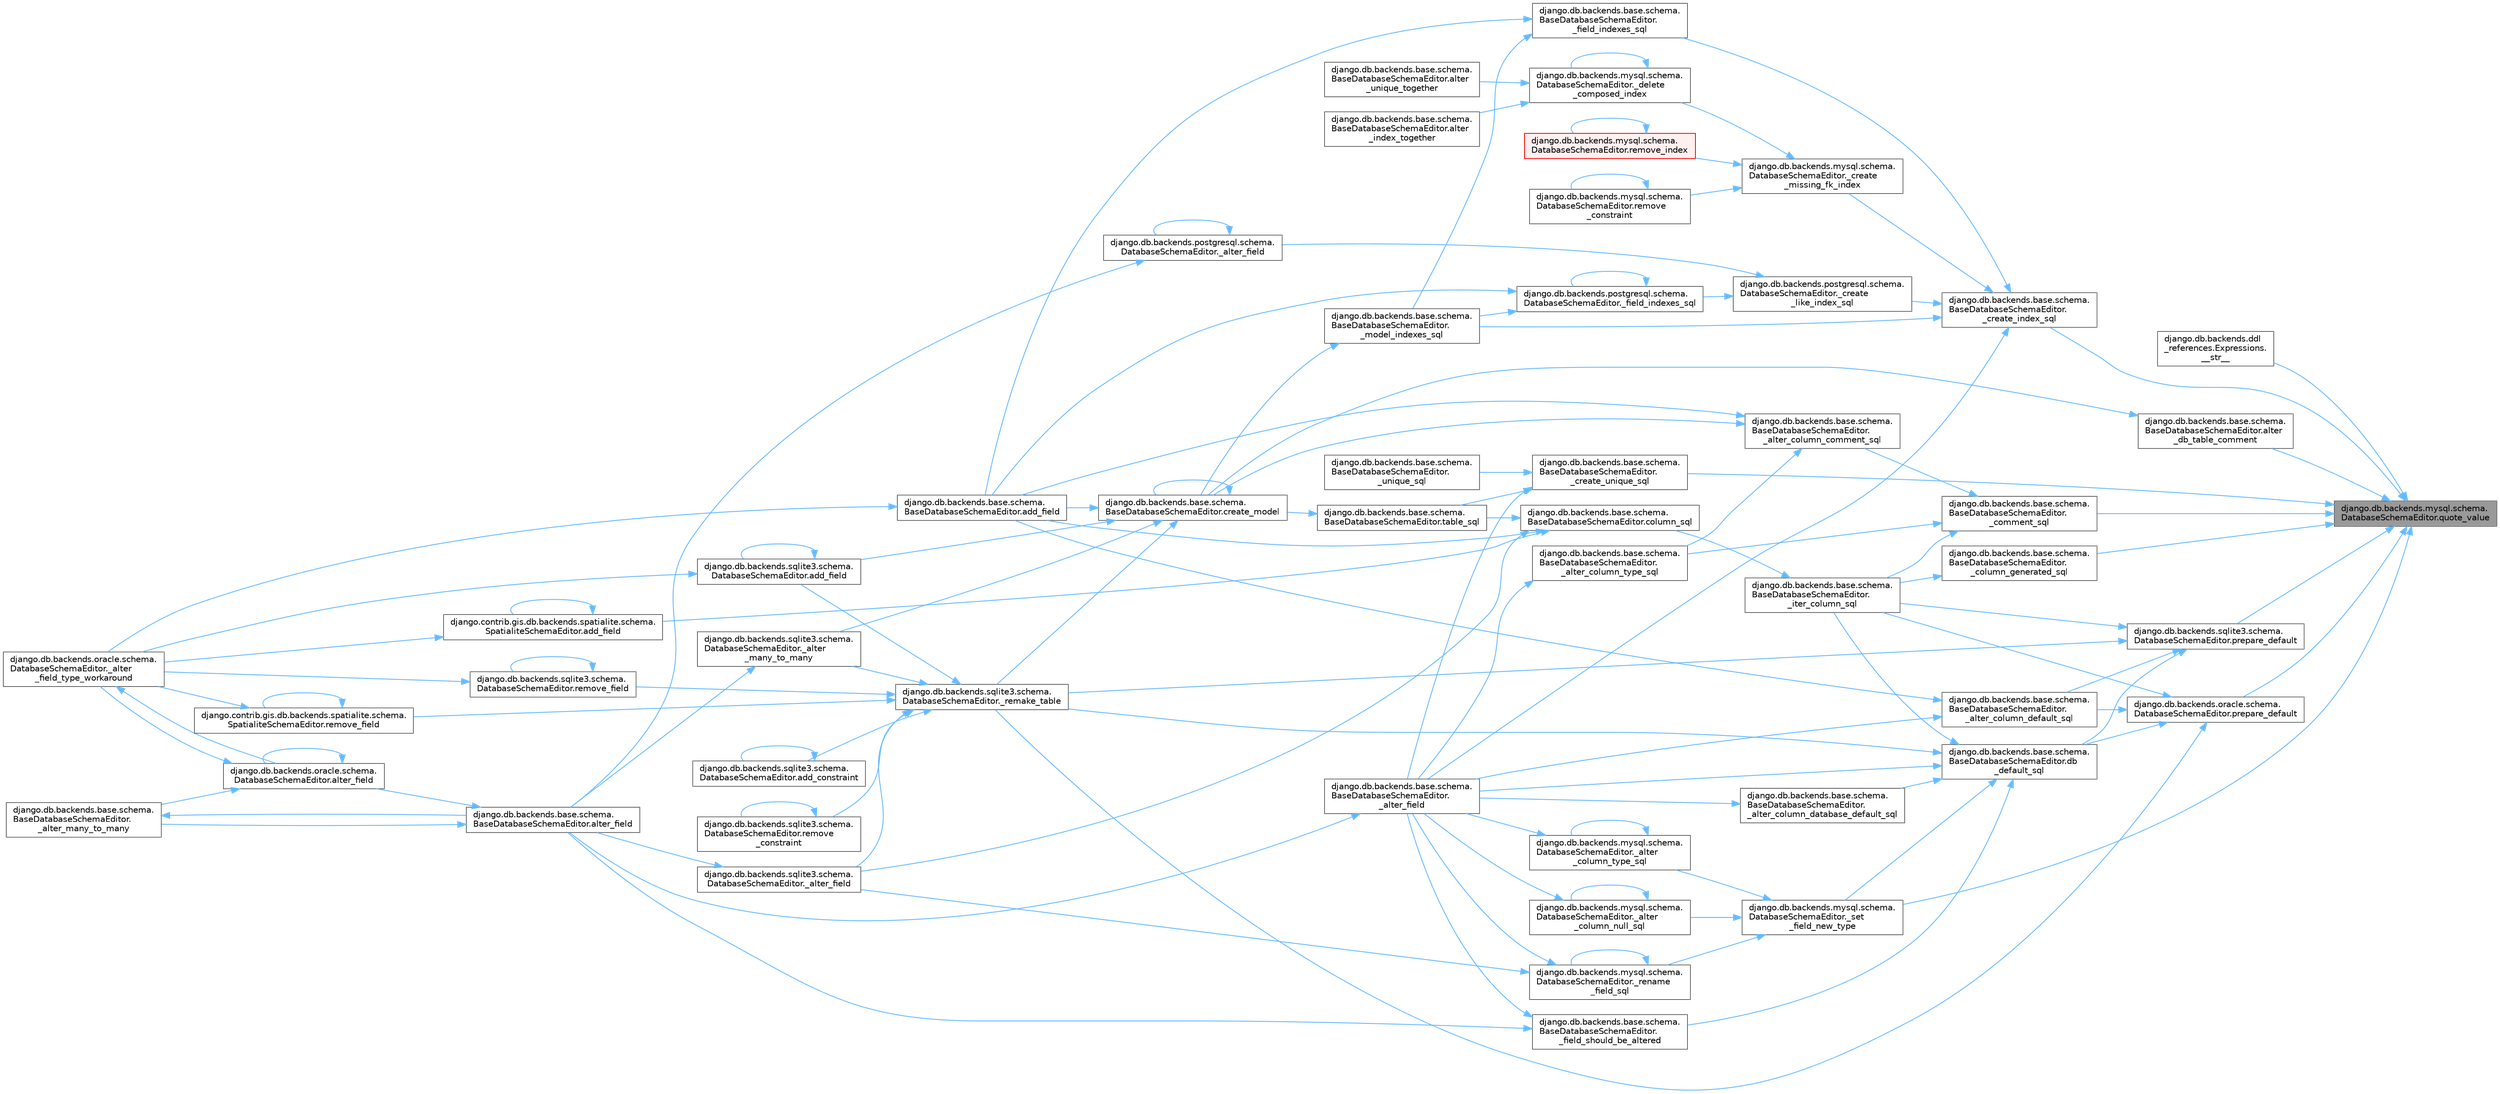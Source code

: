 digraph "django.db.backends.mysql.schema.DatabaseSchemaEditor.quote_value"
{
 // LATEX_PDF_SIZE
  bgcolor="transparent";
  edge [fontname=Helvetica,fontsize=10,labelfontname=Helvetica,labelfontsize=10];
  node [fontname=Helvetica,fontsize=10,shape=box,height=0.2,width=0.4];
  rankdir="RL";
  Node1 [id="Node000001",label="django.db.backends.mysql.schema.\lDatabaseSchemaEditor.quote_value",height=0.2,width=0.4,color="gray40", fillcolor="grey60", style="filled", fontcolor="black",tooltip=" "];
  Node1 -> Node2 [id="edge1_Node000001_Node000002",dir="back",color="steelblue1",style="solid",tooltip=" "];
  Node2 [id="Node000002",label="django.db.backends.ddl\l_references.Expressions.\l__str__",height=0.2,width=0.4,color="grey40", fillcolor="white", style="filled",URL="$classdjango_1_1db_1_1backends_1_1ddl__references_1_1_expressions.html#a6d1e06f0830d9519ad04e1ffc54b89d5",tooltip=" "];
  Node1 -> Node3 [id="edge2_Node000001_Node000003",dir="back",color="steelblue1",style="solid",tooltip=" "];
  Node3 [id="Node000003",label="django.db.backends.base.schema.\lBaseDatabaseSchemaEditor.\l_column_generated_sql",height=0.2,width=0.4,color="grey40", fillcolor="white", style="filled",URL="$classdjango_1_1db_1_1backends_1_1base_1_1schema_1_1_base_database_schema_editor.html#a838facdd1d1a48349cc8193d43599b0d",tooltip=" "];
  Node3 -> Node4 [id="edge3_Node000003_Node000004",dir="back",color="steelblue1",style="solid",tooltip=" "];
  Node4 [id="Node000004",label="django.db.backends.base.schema.\lBaseDatabaseSchemaEditor.\l_iter_column_sql",height=0.2,width=0.4,color="grey40", fillcolor="white", style="filled",URL="$classdjango_1_1db_1_1backends_1_1base_1_1schema_1_1_base_database_schema_editor.html#add61b93ec82997c617b89db76b963385",tooltip=" "];
  Node4 -> Node5 [id="edge4_Node000004_Node000005",dir="back",color="steelblue1",style="solid",tooltip=" "];
  Node5 [id="Node000005",label="django.db.backends.base.schema.\lBaseDatabaseSchemaEditor.column_sql",height=0.2,width=0.4,color="grey40", fillcolor="white", style="filled",URL="$classdjango_1_1db_1_1backends_1_1base_1_1schema_1_1_base_database_schema_editor.html#ad8d23a5a391d5a0dca268ddfa944c8dc",tooltip=" "];
  Node5 -> Node6 [id="edge5_Node000005_Node000006",dir="back",color="steelblue1",style="solid",tooltip=" "];
  Node6 [id="Node000006",label="django.db.backends.sqlite3.schema.\lDatabaseSchemaEditor._alter_field",height=0.2,width=0.4,color="grey40", fillcolor="white", style="filled",URL="$classdjango_1_1db_1_1backends_1_1sqlite3_1_1schema_1_1_database_schema_editor.html#ab256c1d60756ea054e7249a3aa80d43b",tooltip=" "];
  Node6 -> Node7 [id="edge6_Node000006_Node000007",dir="back",color="steelblue1",style="solid",tooltip=" "];
  Node7 [id="Node000007",label="django.db.backends.base.schema.\lBaseDatabaseSchemaEditor.alter_field",height=0.2,width=0.4,color="grey40", fillcolor="white", style="filled",URL="$classdjango_1_1db_1_1backends_1_1base_1_1schema_1_1_base_database_schema_editor.html#ab1e8119bc95148d911edd2b67ff9f6bd",tooltip=" "];
  Node7 -> Node8 [id="edge7_Node000007_Node000008",dir="back",color="steelblue1",style="solid",tooltip=" "];
  Node8 [id="Node000008",label="django.db.backends.base.schema.\lBaseDatabaseSchemaEditor.\l_alter_many_to_many",height=0.2,width=0.4,color="grey40", fillcolor="white", style="filled",URL="$classdjango_1_1db_1_1backends_1_1base_1_1schema_1_1_base_database_schema_editor.html#a9774e6eb9ebfca5a149ac43b84a5ce33",tooltip=" "];
  Node8 -> Node7 [id="edge8_Node000008_Node000007",dir="back",color="steelblue1",style="solid",tooltip=" "];
  Node7 -> Node9 [id="edge9_Node000007_Node000009",dir="back",color="steelblue1",style="solid",tooltip=" "];
  Node9 [id="Node000009",label="django.db.backends.oracle.schema.\lDatabaseSchemaEditor.alter_field",height=0.2,width=0.4,color="grey40", fillcolor="white", style="filled",URL="$classdjango_1_1db_1_1backends_1_1oracle_1_1schema_1_1_database_schema_editor.html#abeddc040d6a7af1ca57aee72ee85784f",tooltip=" "];
  Node9 -> Node10 [id="edge10_Node000009_Node000010",dir="back",color="steelblue1",style="solid",tooltip=" "];
  Node10 [id="Node000010",label="django.db.backends.oracle.schema.\lDatabaseSchemaEditor._alter\l_field_type_workaround",height=0.2,width=0.4,color="grey40", fillcolor="white", style="filled",URL="$classdjango_1_1db_1_1backends_1_1oracle_1_1schema_1_1_database_schema_editor.html#a78bc314f7e1030c1ef072c72a185ebd5",tooltip=" "];
  Node10 -> Node9 [id="edge11_Node000010_Node000009",dir="back",color="steelblue1",style="solid",tooltip=" "];
  Node9 -> Node8 [id="edge12_Node000009_Node000008",dir="back",color="steelblue1",style="solid",tooltip=" "];
  Node9 -> Node9 [id="edge13_Node000009_Node000009",dir="back",color="steelblue1",style="solid",tooltip=" "];
  Node5 -> Node11 [id="edge14_Node000005_Node000011",dir="back",color="steelblue1",style="solid",tooltip=" "];
  Node11 [id="Node000011",label="django.contrib.gis.db.backends.spatialite.schema.\lSpatialiteSchemaEditor.add_field",height=0.2,width=0.4,color="grey40", fillcolor="white", style="filled",URL="$classdjango_1_1contrib_1_1gis_1_1db_1_1backends_1_1spatialite_1_1schema_1_1_spatialite_schema_editor.html#ac6c0a11c42d919d3c5cc74bb59d8dcfc",tooltip=" "];
  Node11 -> Node10 [id="edge15_Node000011_Node000010",dir="back",color="steelblue1",style="solid",tooltip=" "];
  Node11 -> Node11 [id="edge16_Node000011_Node000011",dir="back",color="steelblue1",style="solid",tooltip=" "];
  Node5 -> Node12 [id="edge17_Node000005_Node000012",dir="back",color="steelblue1",style="solid",tooltip=" "];
  Node12 [id="Node000012",label="django.db.backends.base.schema.\lBaseDatabaseSchemaEditor.add_field",height=0.2,width=0.4,color="grey40", fillcolor="white", style="filled",URL="$classdjango_1_1db_1_1backends_1_1base_1_1schema_1_1_base_database_schema_editor.html#affe03b0f7c180f8cb5759a5cff4f006a",tooltip=" "];
  Node12 -> Node10 [id="edge18_Node000012_Node000010",dir="back",color="steelblue1",style="solid",tooltip=" "];
  Node5 -> Node13 [id="edge19_Node000005_Node000013",dir="back",color="steelblue1",style="solid",tooltip=" "];
  Node13 [id="Node000013",label="django.db.backends.base.schema.\lBaseDatabaseSchemaEditor.table_sql",height=0.2,width=0.4,color="grey40", fillcolor="white", style="filled",URL="$classdjango_1_1db_1_1backends_1_1base_1_1schema_1_1_base_database_schema_editor.html#af946ad24be63eb8ba2bf28e626c21a0b",tooltip=" "];
  Node13 -> Node14 [id="edge20_Node000013_Node000014",dir="back",color="steelblue1",style="solid",tooltip=" "];
  Node14 [id="Node000014",label="django.db.backends.base.schema.\lBaseDatabaseSchemaEditor.create_model",height=0.2,width=0.4,color="grey40", fillcolor="white", style="filled",URL="$classdjango_1_1db_1_1backends_1_1base_1_1schema_1_1_base_database_schema_editor.html#a802611d84fc67073227f245b7e881331",tooltip=" "];
  Node14 -> Node15 [id="edge21_Node000014_Node000015",dir="back",color="steelblue1",style="solid",tooltip=" "];
  Node15 [id="Node000015",label="django.db.backends.sqlite3.schema.\lDatabaseSchemaEditor._alter\l_many_to_many",height=0.2,width=0.4,color="grey40", fillcolor="white", style="filled",URL="$classdjango_1_1db_1_1backends_1_1sqlite3_1_1schema_1_1_database_schema_editor.html#a0eb5631cba4809779acc541260e47610",tooltip=" "];
  Node15 -> Node7 [id="edge22_Node000015_Node000007",dir="back",color="steelblue1",style="solid",tooltip=" "];
  Node14 -> Node16 [id="edge23_Node000014_Node000016",dir="back",color="steelblue1",style="solid",tooltip=" "];
  Node16 [id="Node000016",label="django.db.backends.sqlite3.schema.\lDatabaseSchemaEditor._remake_table",height=0.2,width=0.4,color="grey40", fillcolor="white", style="filled",URL="$classdjango_1_1db_1_1backends_1_1sqlite3_1_1schema_1_1_database_schema_editor.html#a9b5b247b2cd836c48a65726025b45e11",tooltip=" "];
  Node16 -> Node6 [id="edge24_Node000016_Node000006",dir="back",color="steelblue1",style="solid",tooltip=" "];
  Node16 -> Node15 [id="edge25_Node000016_Node000015",dir="back",color="steelblue1",style="solid",tooltip=" "];
  Node16 -> Node17 [id="edge26_Node000016_Node000017",dir="back",color="steelblue1",style="solid",tooltip=" "];
  Node17 [id="Node000017",label="django.db.backends.sqlite3.schema.\lDatabaseSchemaEditor.add_constraint",height=0.2,width=0.4,color="grey40", fillcolor="white", style="filled",URL="$classdjango_1_1db_1_1backends_1_1sqlite3_1_1schema_1_1_database_schema_editor.html#a7eb97cc68176d5b2f8034c1c14b3efec",tooltip=" "];
  Node17 -> Node17 [id="edge27_Node000017_Node000017",dir="back",color="steelblue1",style="solid",tooltip=" "];
  Node16 -> Node18 [id="edge28_Node000016_Node000018",dir="back",color="steelblue1",style="solid",tooltip=" "];
  Node18 [id="Node000018",label="django.db.backends.sqlite3.schema.\lDatabaseSchemaEditor.add_field",height=0.2,width=0.4,color="grey40", fillcolor="white", style="filled",URL="$classdjango_1_1db_1_1backends_1_1sqlite3_1_1schema_1_1_database_schema_editor.html#a86ab5e51a9418ae6d274cd67fed8ba0b",tooltip=" "];
  Node18 -> Node10 [id="edge29_Node000018_Node000010",dir="back",color="steelblue1",style="solid",tooltip=" "];
  Node18 -> Node18 [id="edge30_Node000018_Node000018",dir="back",color="steelblue1",style="solid",tooltip=" "];
  Node16 -> Node19 [id="edge31_Node000016_Node000019",dir="back",color="steelblue1",style="solid",tooltip=" "];
  Node19 [id="Node000019",label="django.db.backends.sqlite3.schema.\lDatabaseSchemaEditor.remove\l_constraint",height=0.2,width=0.4,color="grey40", fillcolor="white", style="filled",URL="$classdjango_1_1db_1_1backends_1_1sqlite3_1_1schema_1_1_database_schema_editor.html#a15c05aace4b1bc1e620abed0a51abeb2",tooltip=" "];
  Node19 -> Node19 [id="edge32_Node000019_Node000019",dir="back",color="steelblue1",style="solid",tooltip=" "];
  Node16 -> Node20 [id="edge33_Node000016_Node000020",dir="back",color="steelblue1",style="solid",tooltip=" "];
  Node20 [id="Node000020",label="django.contrib.gis.db.backends.spatialite.schema.\lSpatialiteSchemaEditor.remove_field",height=0.2,width=0.4,color="grey40", fillcolor="white", style="filled",URL="$classdjango_1_1contrib_1_1gis_1_1db_1_1backends_1_1spatialite_1_1schema_1_1_spatialite_schema_editor.html#a4c59cbfa609b5ed7dc5f235d65898ed4",tooltip=" "];
  Node20 -> Node10 [id="edge34_Node000020_Node000010",dir="back",color="steelblue1",style="solid",tooltip=" "];
  Node20 -> Node20 [id="edge35_Node000020_Node000020",dir="back",color="steelblue1",style="solid",tooltip=" "];
  Node16 -> Node21 [id="edge36_Node000016_Node000021",dir="back",color="steelblue1",style="solid",tooltip=" "];
  Node21 [id="Node000021",label="django.db.backends.sqlite3.schema.\lDatabaseSchemaEditor.remove_field",height=0.2,width=0.4,color="grey40", fillcolor="white", style="filled",URL="$classdjango_1_1db_1_1backends_1_1sqlite3_1_1schema_1_1_database_schema_editor.html#a1cb65c15605e13a0cd3720cb93894d26",tooltip=" "];
  Node21 -> Node10 [id="edge37_Node000021_Node000010",dir="back",color="steelblue1",style="solid",tooltip=" "];
  Node21 -> Node21 [id="edge38_Node000021_Node000021",dir="back",color="steelblue1",style="solid",tooltip=" "];
  Node14 -> Node12 [id="edge39_Node000014_Node000012",dir="back",color="steelblue1",style="solid",tooltip=" "];
  Node14 -> Node18 [id="edge40_Node000014_Node000018",dir="back",color="steelblue1",style="solid",tooltip=" "];
  Node14 -> Node14 [id="edge41_Node000014_Node000014",dir="back",color="steelblue1",style="solid",tooltip=" "];
  Node1 -> Node22 [id="edge42_Node000001_Node000022",dir="back",color="steelblue1",style="solid",tooltip=" "];
  Node22 [id="Node000022",label="django.db.backends.base.schema.\lBaseDatabaseSchemaEditor.\l_comment_sql",height=0.2,width=0.4,color="grey40", fillcolor="white", style="filled",URL="$classdjango_1_1db_1_1backends_1_1base_1_1schema_1_1_base_database_schema_editor.html#acfe6edb1c07ceba1630bf5a584a660d4",tooltip=" "];
  Node22 -> Node23 [id="edge43_Node000022_Node000023",dir="back",color="steelblue1",style="solid",tooltip=" "];
  Node23 [id="Node000023",label="django.db.backends.base.schema.\lBaseDatabaseSchemaEditor.\l_alter_column_comment_sql",height=0.2,width=0.4,color="grey40", fillcolor="white", style="filled",URL="$classdjango_1_1db_1_1backends_1_1base_1_1schema_1_1_base_database_schema_editor.html#a9f86ae7193fdd2bb59c79ac7d690c593",tooltip=" "];
  Node23 -> Node24 [id="edge44_Node000023_Node000024",dir="back",color="steelblue1",style="solid",tooltip=" "];
  Node24 [id="Node000024",label="django.db.backends.base.schema.\lBaseDatabaseSchemaEditor.\l_alter_column_type_sql",height=0.2,width=0.4,color="grey40", fillcolor="white", style="filled",URL="$classdjango_1_1db_1_1backends_1_1base_1_1schema_1_1_base_database_schema_editor.html#a8f52c548a912ce13bfa6b395458630c1",tooltip=" "];
  Node24 -> Node25 [id="edge45_Node000024_Node000025",dir="back",color="steelblue1",style="solid",tooltip=" "];
  Node25 [id="Node000025",label="django.db.backends.base.schema.\lBaseDatabaseSchemaEditor.\l_alter_field",height=0.2,width=0.4,color="grey40", fillcolor="white", style="filled",URL="$classdjango_1_1db_1_1backends_1_1base_1_1schema_1_1_base_database_schema_editor.html#afcda33e5b1eb760a5a66c09033f1b75c",tooltip=" "];
  Node25 -> Node7 [id="edge46_Node000025_Node000007",dir="back",color="steelblue1",style="solid",tooltip=" "];
  Node23 -> Node12 [id="edge47_Node000023_Node000012",dir="back",color="steelblue1",style="solid",tooltip=" "];
  Node23 -> Node14 [id="edge48_Node000023_Node000014",dir="back",color="steelblue1",style="solid",tooltip=" "];
  Node22 -> Node24 [id="edge49_Node000022_Node000024",dir="back",color="steelblue1",style="solid",tooltip=" "];
  Node22 -> Node4 [id="edge50_Node000022_Node000004",dir="back",color="steelblue1",style="solid",tooltip=" "];
  Node1 -> Node26 [id="edge51_Node000001_Node000026",dir="back",color="steelblue1",style="solid",tooltip=" "];
  Node26 [id="Node000026",label="django.db.backends.base.schema.\lBaseDatabaseSchemaEditor.\l_create_index_sql",height=0.2,width=0.4,color="grey40", fillcolor="white", style="filled",URL="$classdjango_1_1db_1_1backends_1_1base_1_1schema_1_1_base_database_schema_editor.html#adb1d2fabd8602889097a7f5e78ae09e4",tooltip=" "];
  Node26 -> Node25 [id="edge52_Node000026_Node000025",dir="back",color="steelblue1",style="solid",tooltip=" "];
  Node26 -> Node27 [id="edge53_Node000026_Node000027",dir="back",color="steelblue1",style="solid",tooltip=" "];
  Node27 [id="Node000027",label="django.db.backends.postgresql.schema.\lDatabaseSchemaEditor._create\l_like_index_sql",height=0.2,width=0.4,color="grey40", fillcolor="white", style="filled",URL="$classdjango_1_1db_1_1backends_1_1postgresql_1_1schema_1_1_database_schema_editor.html#a9fc30663df730cc09ee126ad55d604f1",tooltip=" "];
  Node27 -> Node28 [id="edge54_Node000027_Node000028",dir="back",color="steelblue1",style="solid",tooltip=" "];
  Node28 [id="Node000028",label="django.db.backends.postgresql.schema.\lDatabaseSchemaEditor._alter_field",height=0.2,width=0.4,color="grey40", fillcolor="white", style="filled",URL="$classdjango_1_1db_1_1backends_1_1postgresql_1_1schema_1_1_database_schema_editor.html#a143eb4ff7fc0f555417eb054bb91c41d",tooltip=" "];
  Node28 -> Node28 [id="edge55_Node000028_Node000028",dir="back",color="steelblue1",style="solid",tooltip=" "];
  Node28 -> Node7 [id="edge56_Node000028_Node000007",dir="back",color="steelblue1",style="solid",tooltip=" "];
  Node27 -> Node29 [id="edge57_Node000027_Node000029",dir="back",color="steelblue1",style="solid",tooltip=" "];
  Node29 [id="Node000029",label="django.db.backends.postgresql.schema.\lDatabaseSchemaEditor._field_indexes_sql",height=0.2,width=0.4,color="grey40", fillcolor="white", style="filled",URL="$classdjango_1_1db_1_1backends_1_1postgresql_1_1schema_1_1_database_schema_editor.html#a435c5866d37dfe3fcf405864bc6f902e",tooltip=" "];
  Node29 -> Node29 [id="edge58_Node000029_Node000029",dir="back",color="steelblue1",style="solid",tooltip=" "];
  Node29 -> Node30 [id="edge59_Node000029_Node000030",dir="back",color="steelblue1",style="solid",tooltip=" "];
  Node30 [id="Node000030",label="django.db.backends.base.schema.\lBaseDatabaseSchemaEditor.\l_model_indexes_sql",height=0.2,width=0.4,color="grey40", fillcolor="white", style="filled",URL="$classdjango_1_1db_1_1backends_1_1base_1_1schema_1_1_base_database_schema_editor.html#a4db0a8aec342e1019ed26c18e7be7fff",tooltip=" "];
  Node30 -> Node14 [id="edge60_Node000030_Node000014",dir="back",color="steelblue1",style="solid",tooltip=" "];
  Node29 -> Node12 [id="edge61_Node000029_Node000012",dir="back",color="steelblue1",style="solid",tooltip=" "];
  Node26 -> Node31 [id="edge62_Node000026_Node000031",dir="back",color="steelblue1",style="solid",tooltip=" "];
  Node31 [id="Node000031",label="django.db.backends.mysql.schema.\lDatabaseSchemaEditor._create\l_missing_fk_index",height=0.2,width=0.4,color="grey40", fillcolor="white", style="filled",URL="$classdjango_1_1db_1_1backends_1_1mysql_1_1schema_1_1_database_schema_editor.html#a1409fb923121da63909627d7bd8ea396",tooltip=" "];
  Node31 -> Node32 [id="edge63_Node000031_Node000032",dir="back",color="steelblue1",style="solid",tooltip=" "];
  Node32 [id="Node000032",label="django.db.backends.mysql.schema.\lDatabaseSchemaEditor._delete\l_composed_index",height=0.2,width=0.4,color="grey40", fillcolor="white", style="filled",URL="$classdjango_1_1db_1_1backends_1_1mysql_1_1schema_1_1_database_schema_editor.html#a1c1ea0925f9bd4aa083c8a0bb5098ef9",tooltip=" "];
  Node32 -> Node32 [id="edge64_Node000032_Node000032",dir="back",color="steelblue1",style="solid",tooltip=" "];
  Node32 -> Node33 [id="edge65_Node000032_Node000033",dir="back",color="steelblue1",style="solid",tooltip=" "];
  Node33 [id="Node000033",label="django.db.backends.base.schema.\lBaseDatabaseSchemaEditor.alter\l_index_together",height=0.2,width=0.4,color="grey40", fillcolor="white", style="filled",URL="$classdjango_1_1db_1_1backends_1_1base_1_1schema_1_1_base_database_schema_editor.html#a709c80d1ee7f7bd1b9582c920af95fab",tooltip=" "];
  Node32 -> Node34 [id="edge66_Node000032_Node000034",dir="back",color="steelblue1",style="solid",tooltip=" "];
  Node34 [id="Node000034",label="django.db.backends.base.schema.\lBaseDatabaseSchemaEditor.alter\l_unique_together",height=0.2,width=0.4,color="grey40", fillcolor="white", style="filled",URL="$classdjango_1_1db_1_1backends_1_1base_1_1schema_1_1_base_database_schema_editor.html#a224c3f6c027731e7798cc26eb67735ec",tooltip=" "];
  Node31 -> Node35 [id="edge67_Node000031_Node000035",dir="back",color="steelblue1",style="solid",tooltip=" "];
  Node35 [id="Node000035",label="django.db.backends.mysql.schema.\lDatabaseSchemaEditor.remove\l_constraint",height=0.2,width=0.4,color="grey40", fillcolor="white", style="filled",URL="$classdjango_1_1db_1_1backends_1_1mysql_1_1schema_1_1_database_schema_editor.html#a7c0edf0ba2c71f65eb69fd18dfebb2ff",tooltip=" "];
  Node35 -> Node35 [id="edge68_Node000035_Node000035",dir="back",color="steelblue1",style="solid",tooltip=" "];
  Node31 -> Node36 [id="edge69_Node000031_Node000036",dir="back",color="steelblue1",style="solid",tooltip=" "];
  Node36 [id="Node000036",label="django.db.backends.mysql.schema.\lDatabaseSchemaEditor.remove_index",height=0.2,width=0.4,color="red", fillcolor="#FFF0F0", style="filled",URL="$classdjango_1_1db_1_1backends_1_1mysql_1_1schema_1_1_database_schema_editor.html#af40fe21422ec244e51f9067ae8b05255",tooltip=" "];
  Node36 -> Node36 [id="edge70_Node000036_Node000036",dir="back",color="steelblue1",style="solid",tooltip=" "];
  Node26 -> Node38 [id="edge71_Node000026_Node000038",dir="back",color="steelblue1",style="solid",tooltip=" "];
  Node38 [id="Node000038",label="django.db.backends.base.schema.\lBaseDatabaseSchemaEditor.\l_field_indexes_sql",height=0.2,width=0.4,color="grey40", fillcolor="white", style="filled",URL="$classdjango_1_1db_1_1backends_1_1base_1_1schema_1_1_base_database_schema_editor.html#a1f5617267c8f2f31f3da70a884d5bdf8",tooltip=" "];
  Node38 -> Node30 [id="edge72_Node000038_Node000030",dir="back",color="steelblue1",style="solid",tooltip=" "];
  Node38 -> Node12 [id="edge73_Node000038_Node000012",dir="back",color="steelblue1",style="solid",tooltip=" "];
  Node26 -> Node30 [id="edge74_Node000026_Node000030",dir="back",color="steelblue1",style="solid",tooltip=" "];
  Node1 -> Node39 [id="edge75_Node000001_Node000039",dir="back",color="steelblue1",style="solid",tooltip=" "];
  Node39 [id="Node000039",label="django.db.backends.base.schema.\lBaseDatabaseSchemaEditor.\l_create_unique_sql",height=0.2,width=0.4,color="grey40", fillcolor="white", style="filled",URL="$classdjango_1_1db_1_1backends_1_1base_1_1schema_1_1_base_database_schema_editor.html#aee6480a0d34a71ee1ba04fbeab7e819d",tooltip=" "];
  Node39 -> Node25 [id="edge76_Node000039_Node000025",dir="back",color="steelblue1",style="solid",tooltip=" "];
  Node39 -> Node40 [id="edge77_Node000039_Node000040",dir="back",color="steelblue1",style="solid",tooltip=" "];
  Node40 [id="Node000040",label="django.db.backends.base.schema.\lBaseDatabaseSchemaEditor.\l_unique_sql",height=0.2,width=0.4,color="grey40", fillcolor="white", style="filled",URL="$classdjango_1_1db_1_1backends_1_1base_1_1schema_1_1_base_database_schema_editor.html#a78d4adb2f9057b3c4af1249c232caf9f",tooltip=" "];
  Node39 -> Node13 [id="edge78_Node000039_Node000013",dir="back",color="steelblue1",style="solid",tooltip=" "];
  Node1 -> Node41 [id="edge79_Node000001_Node000041",dir="back",color="steelblue1",style="solid",tooltip=" "];
  Node41 [id="Node000041",label="django.db.backends.mysql.schema.\lDatabaseSchemaEditor._set\l_field_new_type",height=0.2,width=0.4,color="grey40", fillcolor="white", style="filled",URL="$classdjango_1_1db_1_1backends_1_1mysql_1_1schema_1_1_database_schema_editor.html#a150b4e8e8e19ab47ffdcae145c15915e",tooltip=" "];
  Node41 -> Node42 [id="edge80_Node000041_Node000042",dir="back",color="steelblue1",style="solid",tooltip=" "];
  Node42 [id="Node000042",label="django.db.backends.mysql.schema.\lDatabaseSchemaEditor._alter\l_column_null_sql",height=0.2,width=0.4,color="grey40", fillcolor="white", style="filled",URL="$classdjango_1_1db_1_1backends_1_1mysql_1_1schema_1_1_database_schema_editor.html#aec231c3c9c8ff53ff43b3772edaf0b6c",tooltip=" "];
  Node42 -> Node42 [id="edge81_Node000042_Node000042",dir="back",color="steelblue1",style="solid",tooltip=" "];
  Node42 -> Node25 [id="edge82_Node000042_Node000025",dir="back",color="steelblue1",style="solid",tooltip=" "];
  Node41 -> Node43 [id="edge83_Node000041_Node000043",dir="back",color="steelblue1",style="solid",tooltip=" "];
  Node43 [id="Node000043",label="django.db.backends.mysql.schema.\lDatabaseSchemaEditor._alter\l_column_type_sql",height=0.2,width=0.4,color="grey40", fillcolor="white", style="filled",URL="$classdjango_1_1db_1_1backends_1_1mysql_1_1schema_1_1_database_schema_editor.html#a00255afbc9bf52c0754e488126e90a27",tooltip=" "];
  Node43 -> Node43 [id="edge84_Node000043_Node000043",dir="back",color="steelblue1",style="solid",tooltip=" "];
  Node43 -> Node25 [id="edge85_Node000043_Node000025",dir="back",color="steelblue1",style="solid",tooltip=" "];
  Node41 -> Node44 [id="edge86_Node000041_Node000044",dir="back",color="steelblue1",style="solid",tooltip=" "];
  Node44 [id="Node000044",label="django.db.backends.mysql.schema.\lDatabaseSchemaEditor._rename\l_field_sql",height=0.2,width=0.4,color="grey40", fillcolor="white", style="filled",URL="$classdjango_1_1db_1_1backends_1_1mysql_1_1schema_1_1_database_schema_editor.html#a26914810f1a596523332e7db2f9560ab",tooltip=" "];
  Node44 -> Node25 [id="edge87_Node000044_Node000025",dir="back",color="steelblue1",style="solid",tooltip=" "];
  Node44 -> Node6 [id="edge88_Node000044_Node000006",dir="back",color="steelblue1",style="solid",tooltip=" "];
  Node44 -> Node44 [id="edge89_Node000044_Node000044",dir="back",color="steelblue1",style="solid",tooltip=" "];
  Node1 -> Node45 [id="edge90_Node000001_Node000045",dir="back",color="steelblue1",style="solid",tooltip=" "];
  Node45 [id="Node000045",label="django.db.backends.base.schema.\lBaseDatabaseSchemaEditor.alter\l_db_table_comment",height=0.2,width=0.4,color="grey40", fillcolor="white", style="filled",URL="$classdjango_1_1db_1_1backends_1_1base_1_1schema_1_1_base_database_schema_editor.html#a788ba4cf1ea36f15a1b1d7a11b8d31a1",tooltip=" "];
  Node45 -> Node14 [id="edge91_Node000045_Node000014",dir="back",color="steelblue1",style="solid",tooltip=" "];
  Node1 -> Node46 [id="edge92_Node000001_Node000046",dir="back",color="steelblue1",style="solid",tooltip=" "];
  Node46 [id="Node000046",label="django.db.backends.oracle.schema.\lDatabaseSchemaEditor.prepare_default",height=0.2,width=0.4,color="grey40", fillcolor="white", style="filled",URL="$classdjango_1_1db_1_1backends_1_1oracle_1_1schema_1_1_database_schema_editor.html#a20ee4d7753c9c5e6bbb4d67f43c362fb",tooltip=" "];
  Node46 -> Node47 [id="edge93_Node000046_Node000047",dir="back",color="steelblue1",style="solid",tooltip=" "];
  Node47 [id="Node000047",label="django.db.backends.base.schema.\lBaseDatabaseSchemaEditor.\l_alter_column_default_sql",height=0.2,width=0.4,color="grey40", fillcolor="white", style="filled",URL="$classdjango_1_1db_1_1backends_1_1base_1_1schema_1_1_base_database_schema_editor.html#a83c838b558726c2500bd7e248e7b37c7",tooltip=" "];
  Node47 -> Node25 [id="edge94_Node000047_Node000025",dir="back",color="steelblue1",style="solid",tooltip=" "];
  Node47 -> Node12 [id="edge95_Node000047_Node000012",dir="back",color="steelblue1",style="solid",tooltip=" "];
  Node46 -> Node4 [id="edge96_Node000046_Node000004",dir="back",color="steelblue1",style="solid",tooltip=" "];
  Node46 -> Node16 [id="edge97_Node000046_Node000016",dir="back",color="steelblue1",style="solid",tooltip=" "];
  Node46 -> Node48 [id="edge98_Node000046_Node000048",dir="back",color="steelblue1",style="solid",tooltip=" "];
  Node48 [id="Node000048",label="django.db.backends.base.schema.\lBaseDatabaseSchemaEditor.db\l_default_sql",height=0.2,width=0.4,color="grey40", fillcolor="white", style="filled",URL="$classdjango_1_1db_1_1backends_1_1base_1_1schema_1_1_base_database_schema_editor.html#ad3c6c06564f662cdefbb1e02911f78dc",tooltip=" "];
  Node48 -> Node49 [id="edge99_Node000048_Node000049",dir="back",color="steelblue1",style="solid",tooltip=" "];
  Node49 [id="Node000049",label="django.db.backends.base.schema.\lBaseDatabaseSchemaEditor.\l_alter_column_database_default_sql",height=0.2,width=0.4,color="grey40", fillcolor="white", style="filled",URL="$classdjango_1_1db_1_1backends_1_1base_1_1schema_1_1_base_database_schema_editor.html#a2df91f2696d49677e9ef4ae93a5d2272",tooltip=" "];
  Node49 -> Node25 [id="edge100_Node000049_Node000025",dir="back",color="steelblue1",style="solid",tooltip=" "];
  Node48 -> Node25 [id="edge101_Node000048_Node000025",dir="back",color="steelblue1",style="solid",tooltip=" "];
  Node48 -> Node50 [id="edge102_Node000048_Node000050",dir="back",color="steelblue1",style="solid",tooltip=" "];
  Node50 [id="Node000050",label="django.db.backends.base.schema.\lBaseDatabaseSchemaEditor.\l_field_should_be_altered",height=0.2,width=0.4,color="grey40", fillcolor="white", style="filled",URL="$classdjango_1_1db_1_1backends_1_1base_1_1schema_1_1_base_database_schema_editor.html#a9639759c0a473c873f4eb43644eb53a1",tooltip=" "];
  Node50 -> Node25 [id="edge103_Node000050_Node000025",dir="back",color="steelblue1",style="solid",tooltip=" "];
  Node50 -> Node7 [id="edge104_Node000050_Node000007",dir="back",color="steelblue1",style="solid",tooltip=" "];
  Node48 -> Node4 [id="edge105_Node000048_Node000004",dir="back",color="steelblue1",style="solid",tooltip=" "];
  Node48 -> Node16 [id="edge106_Node000048_Node000016",dir="back",color="steelblue1",style="solid",tooltip=" "];
  Node48 -> Node41 [id="edge107_Node000048_Node000041",dir="back",color="steelblue1",style="solid",tooltip=" "];
  Node1 -> Node51 [id="edge108_Node000001_Node000051",dir="back",color="steelblue1",style="solid",tooltip=" "];
  Node51 [id="Node000051",label="django.db.backends.sqlite3.schema.\lDatabaseSchemaEditor.prepare_default",height=0.2,width=0.4,color="grey40", fillcolor="white", style="filled",URL="$classdjango_1_1db_1_1backends_1_1sqlite3_1_1schema_1_1_database_schema_editor.html#a7d7e5fd0b4dafd84e7bb50c112db4dbb",tooltip=" "];
  Node51 -> Node47 [id="edge109_Node000051_Node000047",dir="back",color="steelblue1",style="solid",tooltip=" "];
  Node51 -> Node4 [id="edge110_Node000051_Node000004",dir="back",color="steelblue1",style="solid",tooltip=" "];
  Node51 -> Node16 [id="edge111_Node000051_Node000016",dir="back",color="steelblue1",style="solid",tooltip=" "];
  Node51 -> Node48 [id="edge112_Node000051_Node000048",dir="back",color="steelblue1",style="solid",tooltip=" "];
}
